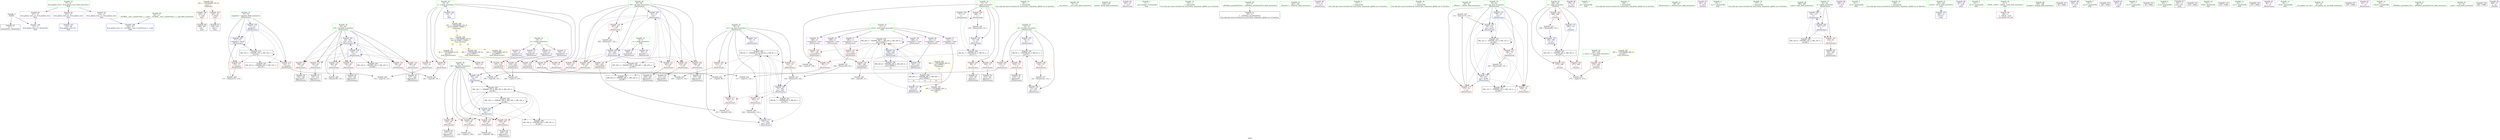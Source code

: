 digraph "SVFG" {
	label="SVFG";

	Node0x5610869118a0 [shape=record,color=grey,label="{NodeID: 0\nNullPtr}"];
	Node0x5610869118a0 -> Node0x5610869358b0[style=solid];
	Node0x5610869118a0 -> Node0x56108693bac0[style=solid];
	Node0x561086952950 [shape=record,color=yellow,style=double,label="{NodeID: 263\n35V_1 = ENCHI(MR_35V_0)\npts\{1 \}\nFun[main]}"];
	Node0x561086952950 -> Node0x5610869349d0[style=dashed];
	Node0x561086952950 -> Node0x561086934aa0[style=dashed];
	Node0x561086934760 [shape=record,color=red,label="{NodeID: 97\n133\<--14\n\<--n\n_Z9solvecasev\n}"];
	Node0x561086934760 -> Node0x561086941870[style=solid];
	Node0x561086922c30 [shape=record,color=green,label="{NodeID: 14\n38\<--1\n\<--dummyObj\nCan only get source location for instruction, argument, global var or function.}"];
	Node0x5610869352c0 [shape=record,color=red,label="{NodeID: 111\n202\<--75\n\<--cur\n_Z9solvecasev\n}"];
	Node0x5610869352c0 -> Node0x561086941270[style=solid];
	Node0x5610869334d0 [shape=record,color=green,label="{NodeID: 28\n52\<--53\n__cxa_atexit\<--__cxa_atexit_field_insensitive\n}"];
	Node0x561086938a30 [shape=record,color=grey,label="{NodeID: 208\n181 = Binary(180, 110, )\n}"];
	Node0x561086938a30 -> Node0x56108693c7f0[style=solid];
	Node0x56108693a6b0 [shape=record,color=red,label="{NodeID: 125\n209\<--85\n\<--idx\n_Z9solvecasev\n}"];
	Node0x56108693a6b0 -> Node0x561086941570[style=solid];
	Node0x561086934120 [shape=record,color=green,label="{NodeID: 42\n236\<--237\nprintf\<--printf_field_insensitive\n}"];
	Node0x561086940df0 [shape=record,color=grey,label="{NodeID: 222\n232 = cmp(231, 189, )\n}"];
	Node0x56108693b210 [shape=record,color=red,label="{NodeID: 139\n206\<--205\n\<--arrayidx44\n_Z9solvecasev\n}"];
	Node0x56108693b210 -> Node0x561086941270[style=solid];
	Node0x561086935df0 [shape=record,color=black,label="{NodeID: 56\n145\<--144\nidxprom18\<--\n_Z9solvecasev\n}"];
	Node0x56108693be30 [shape=record,color=blue,label="{NodeID: 153\n121\<--15\narrayidx9\<--\n_Z9solvecasev\n}"];
	Node0x56108693be30 -> Node0x56108693be30[style=dashed];
	Node0x56108693be30 -> Node0x561086950650[style=dashed];
	Node0x561086936950 [shape=record,color=purple,label="{NodeID: 70\n205\<--8\narrayidx44\<--a\n_Z9solvecasev\n}"];
	Node0x561086936950 -> Node0x56108693b210[style=solid];
	Node0x56108693c990 [shape=record,color=blue,label="{NodeID: 167\n87\<--15\ni35\<--\n_Z9solvecasev\n}"];
	Node0x56108693c990 -> Node0x56108693a9f0[style=dashed];
	Node0x56108693c990 -> Node0x56108693aac0[style=dashed];
	Node0x56108693c990 -> Node0x56108693ab90[style=dashed];
	Node0x56108693c990 -> Node0x56108693ac60[style=dashed];
	Node0x56108693c990 -> Node0x56108693ad30[style=dashed];
	Node0x56108693c990 -> Node0x56108693ae00[style=dashed];
	Node0x56108693c990 -> Node0x56108693cb30[style=dashed];
	Node0x56108693c990 -> Node0x56108694d550[style=dashed];
	Node0x56108693c990 -> Node0x561086950150[style=dashed];
	Node0x5610869374b0 [shape=record,color=purple,label="{NodeID: 84\n105\<--19\n\<--.str.1\n_Z9solvecasev\n}"];
	Node0x5610869120c0 [shape=record,color=green,label="{NodeID: 1\n7\<--1\n__dso_handle\<--dummyObj\nGlob }"];
	Node0x561086934830 [shape=record,color=red,label="{NodeID: 98\n141\<--14\n\<--n\n_Z9solvecasev\n}"];
	Node0x561086934830 -> Node0x561086940c70[style=solid];
	Node0x561086922d30 [shape=record,color=green,label="{NodeID: 15\n110\<--1\n\<--dummyObj\nCan only get source location for instruction, argument, global var or function.}"];
	Node0x561086935390 [shape=record,color=red,label="{NodeID: 112\n243\<--75\n\<--cur\n_Z9solvecasev\n}"];
	Node0x561086935390 -> Node0x5610869404f0[style=solid];
	Node0x5610869335d0 [shape=record,color=green,label="{NodeID: 29\n51\<--57\n_ZNSt8ios_base4InitD1Ev\<--_ZNSt8ios_base4InitD1Ev_field_insensitive\n}"];
	Node0x5610869335d0 -> Node0x561086935a80[style=solid];
	Node0x561086938bb0 [shape=record,color=grey,label="{NodeID: 209\n171 = Binary(170, 110, )\n}"];
	Node0x561086938bb0 -> Node0x56108693c580[style=solid];
	Node0x56108693a780 [shape=record,color=red,label="{NodeID: 126\n216\<--85\n\<--idx\n_Z9solvecasev\n}"];
	Node0x56108693a780 -> Node0x561086936470[style=solid];
	Node0x561086934220 [shape=record,color=green,label="{NodeID: 43\n261\<--262\n_Z5solvev\<--_Z5solvev_field_insensitive\n}"];
	Node0x561086940f70 [shape=record,color=grey,label="{NodeID: 223\n156 = cmp(151, 155, )\n}"];
	Node0x56108693b2e0 [shape=record,color=red,label="{NodeID: 140\n215\<--214\n\<--arrayidx49\n_Z9solvecasev\n}"];
	Node0x56108693b2e0 -> Node0x561086940af0[style=solid];
	Node0x561086935ec0 [shape=record,color=black,label="{NodeID: 57\n153\<--152\nidxprom21\<--\n_Z9solvecasev\n}"];
	Node0x56108693bf00 [shape=record,color=blue,label="{NodeID: 154\n73\<--125\ni4\<--inc11\n_Z9solvecasev\n}"];
	Node0x56108693bf00 -> Node0x56108694ad50[style=dashed];
	Node0x561086936a20 [shape=record,color=purple,label="{NodeID: 71\n104\<--10\narrayidx2\<--b\n_Z9solvecasev\n}"];
	Node0x56108693ca60 [shape=record,color=blue,label="{NodeID: 168\n85\<--222\nidx\<--\n_Z9solvecasev\n}"];
	Node0x56108693ca60 -> Node0x561086951550[style=dashed];
	Node0x561086937580 [shape=record,color=purple,label="{NodeID: 85\n234\<--21\n\<--.str.2\n_Z9solvecasev\n}"];
	Node0x561086916550 [shape=record,color=green,label="{NodeID: 2\n15\<--1\n\<--dummyObj\nCan only get source location for instruction, argument, global var or function.}"];
	Node0x561086953550 [shape=record,color=yellow,style=double,label="{NodeID: 265\n26V_1 = ENCHI(MR_26V_0)\npts\{130000 \}\nFun[main]|{<s0>14}}"];
	Node0x561086953550:s0 -> Node0x561086952450[style=dashed,color=red];
	Node0x561086934900 [shape=record,color=red,label="{NodeID: 99\n193\<--14\n\<--n\n_Z9solvecasev\n}"];
	Node0x561086934900 -> Node0x561086941b70[style=solid];
	Node0x5610869328d0 [shape=record,color=green,label="{NodeID: 16\n137\<--1\n\<--dummyObj\nCan only get source location for instruction, argument, global var or function.}"];
	Node0x561086935460 [shape=record,color=red,label="{NodeID: 113\n132\<--77\n\<--complete\n_Z9solvecasev\n}"];
	Node0x561086935460 -> Node0x561086941870[style=solid];
	Node0x5610869336d0 [shape=record,color=green,label="{NodeID: 30\n64\<--65\n_Z4initv\<--_Z4initv_field_insensitive\n}"];
	Node0x561086938d30 [shape=record,color=grey,label="{NodeID: 210\n174 = Binary(173, 110, )\n}"];
	Node0x561086938d30 -> Node0x56108693c650[style=solid];
	Node0x56108693a850 [shape=record,color=red,label="{NodeID: 127\n231\<--85\n\<--idx\n_Z9solvecasev\n}"];
	Node0x56108693a850 -> Node0x561086940df0[style=solid];
	Node0x561086934320 [shape=record,color=green,label="{NodeID: 44\n264\<--265\nn_tests\<--n_tests_field_insensitive\n_Z5solvev\n}"];
	Node0x561086934320 -> Node0x56108693b480[style=solid];
	Node0x5610869410f0 [shape=record,color=grey,label="{NodeID: 224\n117 = cmp(115, 116, )\n}"];
	Node0x56108693b3b0 [shape=record,color=red,label="{NodeID: 141\n219\<--218\n\<--arrayidx51\n_Z9solvecasev\n}"];
	Node0x56108693b3b0 -> Node0x561086940af0[style=solid];
	Node0x561086935f90 [shape=record,color=black,label="{NodeID: 58\n159\<--158\nidxprom24\<--\n_Z9solvecasev\n}"];
	Node0x56108693bfd0 [shape=record,color=blue,label="{NodeID: 155\n75\<--15\ncur\<--\n_Z9solvecasev\n}"];
	Node0x56108693bfd0 -> Node0x56108694df50[style=dashed];
	Node0x561086936af0 [shape=record,color=purple,label="{NodeID: 72\n154\<--10\narrayidx22\<--b\n_Z9solvecasev\n}"];
	Node0x561086936af0 -> Node0x56108693afa0[style=solid];
	Node0x56108693cb30 [shape=record,color=blue,label="{NodeID: 169\n87\<--228\ni35\<--inc57\n_Z9solvecasev\n}"];
	Node0x56108693cb30 -> Node0x56108693a9f0[style=dashed];
	Node0x56108693cb30 -> Node0x56108693aac0[style=dashed];
	Node0x56108693cb30 -> Node0x56108693ab90[style=dashed];
	Node0x56108693cb30 -> Node0x56108693ac60[style=dashed];
	Node0x56108693cb30 -> Node0x56108693ad30[style=dashed];
	Node0x56108693cb30 -> Node0x56108693ae00[style=dashed];
	Node0x56108693cb30 -> Node0x56108693cb30[style=dashed];
	Node0x56108693cb30 -> Node0x56108694d550[style=dashed];
	Node0x56108693cb30 -> Node0x561086950150[style=dashed];
	Node0x561086937650 [shape=record,color=purple,label="{NodeID: 86\n278\<--23\n\<--.str.3\n_Z5solvev\n}"];
	Node0x5610869165e0 [shape=record,color=green,label="{NodeID: 3\n17\<--1\n.str\<--dummyObj\nGlob }"];
	Node0x561086953630 [shape=record,color=yellow,style=double,label="{NodeID: 266\n33V_1 = ENCHI(MR_33V_0)\npts\{16 90000 110000 \}\nFun[main]|{<s0>14}}"];
	Node0x561086953630:s0 -> Node0x561086953880[style=dashed,color=red];
	Node0x5610869349d0 [shape=record,color=red,label="{NodeID: 100\n295\<--31\n\<--stdin\nmain\n}"];
	Node0x5610869349d0 -> Node0x561086936610[style=solid];
	Node0x5610869329d0 [shape=record,color=green,label="{NodeID: 17\n149\<--1\n\<--dummyObj\nCan only get source location for instruction, argument, global var or function.}"];
	Node0x561086935530 [shape=record,color=red,label="{NodeID: 114\n170\<--77\n\<--complete\n_Z9solvecasev\n}"];
	Node0x561086935530 -> Node0x561086938bb0[style=solid];
	Node0x5610869337d0 [shape=record,color=green,label="{NodeID: 31\n68\<--69\n_Z9solvecasev\<--_Z9solvecasev_field_insensitive\n}"];
	Node0x56108693fdb0 [shape=record,color=grey,label="{NodeID: 211\n162 = Binary(149, 161, )\n}"];
	Node0x56108693fdb0 -> Node0x561086940070[style=solid];
	Node0x56108693a920 [shape=record,color=red,label="{NodeID: 128\n239\<--85\n\<--idx\n_Z9solvecasev\n}"];
	Node0x56108693a920 -> Node0x561086936540[style=solid];
	Node0x5610869343f0 [shape=record,color=green,label="{NodeID: 45\n266\<--267\ni\<--i_field_insensitive\n_Z5solvev\n}"];
	Node0x5610869343f0 -> Node0x56108693b550[style=solid];
	Node0x5610869343f0 -> Node0x56108693b620[style=solid];
	Node0x5610869343f0 -> Node0x56108693b6f0[style=solid];
	Node0x5610869343f0 -> Node0x56108693ce70[style=solid];
	Node0x5610869343f0 -> Node0x56108693cf40[style=solid];
	Node0x561086941270 [shape=record,color=grey,label="{NodeID: 225\n207 = cmp(202, 206, )\n}"];
	Node0x56108693b480 [shape=record,color=red,label="{NodeID: 142\n274\<--264\n\<--n_tests\n_Z5solvev\n}"];
	Node0x56108693b480 -> Node0x561086940970[style=solid];
	Node0x561086936060 [shape=record,color=black,label="{NodeID: 59\n167\<--166\nidxprom26\<--\n_Z9solvecasev\n}"];
	Node0x56108694ad50 [shape=record,color=black,label="{NodeID: 239\nMR_6V_3 = PHI(MR_6V_4, MR_6V_2, )\npts\{74 \}\n}"];
	Node0x56108694ad50 -> Node0x561086934eb0[style=dashed];
	Node0x56108694ad50 -> Node0x561086934f80[style=dashed];
	Node0x56108694ad50 -> Node0x561086935050[style=dashed];
	Node0x56108694ad50 -> Node0x56108693bf00[style=dashed];
	Node0x56108693c0a0 [shape=record,color=blue,label="{NodeID: 156\n77\<--15\ncomplete\<--\n_Z9solvecasev\n}"];
	Node0x56108693c0a0 -> Node0x561086935460[style=dashed];
	Node0x56108693c0a0 -> Node0x561086935530[style=dashed];
	Node0x56108693c0a0 -> Node0x56108693c580[style=dashed];
	Node0x56108693c0a0 -> Node0x561086948f50[style=dashed];
	Node0x56108693c0a0 -> Node0x56108694bc50[style=dashed];
	Node0x561086936bc0 [shape=record,color=purple,label="{NodeID: 73\n214\<--10\narrayidx49\<--b\n_Z9solvecasev\n}"];
	Node0x561086936bc0 -> Node0x56108693b2e0[style=solid];
	Node0x56108693cc00 [shape=record,color=blue,label="{NodeID: 170\n241\<--110\narrayidx64\<--\n_Z9solvecasev\n}"];
	Node0x56108693cc00 -> Node0x561086950650[style=dashed];
	Node0x561086937720 [shape=record,color=purple,label="{NodeID: 87\n281\<--25\n\<--.str.4\n_Z5solvev\n}"];
	Node0x561086911b00 [shape=record,color=green,label="{NodeID: 4\n19\<--1\n.str.1\<--dummyObj\nGlob }"];
	Node0x561086953770 [shape=record,color=yellow,style=double,label="{NodeID: 267\n28V_1 = ENCHI(MR_28V_0)\npts\{265 \}\nFun[_Z5solvev]}"];
	Node0x561086953770 -> Node0x56108693b480[style=dashed];
	Node0x561086934aa0 [shape=record,color=red,label="{NodeID: 101\n301\<--36\n\<--stdout\nmain\n}"];
	Node0x561086934aa0 -> Node0x5610869366e0[style=solid];
	Node0x561086932ad0 [shape=record,color=green,label="{NodeID: 18\n177\<--1\n\<--dummyObj\nCan only get source location for instruction, argument, global var or function.}"];
	Node0x561086954470 [shape=record,color=yellow,style=double,label="{NodeID: 281\n22V_1 = ENCHI(MR_22V_0)\npts\{90000 \}\nFun[_Z9solvecasev]}"];
	Node0x561086954470 -> Node0x56108693b210[style=dashed];
	Node0x561086935600 [shape=record,color=red,label="{NodeID: 115\n173\<--79\n\<--res\n_Z9solvecasev\n}"];
	Node0x561086935600 -> Node0x561086938d30[style=solid];
	Node0x5610869338d0 [shape=record,color=green,label="{NodeID: 32\n71\<--72\ni\<--i_field_insensitive\n_Z9solvecasev\n}"];
	Node0x5610869338d0 -> Node0x561086934b70[style=solid];
	Node0x5610869338d0 -> Node0x561086934c40[style=solid];
	Node0x5610869338d0 -> Node0x561086934d10[style=solid];
	Node0x5610869338d0 -> Node0x561086934de0[style=solid];
	Node0x5610869338d0 -> Node0x56108693bbc0[style=solid];
	Node0x5610869338d0 -> Node0x56108693bc90[style=solid];
	Node0x56108693fef0 [shape=record,color=grey,label="{NodeID: 212\n285 = Binary(284, 110, )\n}"];
	Node0x56108693fef0 -> Node0x56108693cf40[style=solid];
	Node0x56108693a9f0 [shape=record,color=red,label="{NodeID: 129\n192\<--87\n\<--i35\n_Z9solvecasev\n}"];
	Node0x56108693a9f0 -> Node0x561086941b70[style=solid];
	Node0x5610869344c0 [shape=record,color=green,label="{NodeID: 46\n289\<--290\nmain\<--main_field_insensitive\n}"];
	Node0x5610869413f0 [shape=record,color=grey,label="{NodeID: 226\n97 = cmp(95, 96, )\n}"];
	Node0x56108693b550 [shape=record,color=red,label="{NodeID: 143\n273\<--266\n\<--i\n_Z5solvev\n}"];
	Node0x56108693b550 -> Node0x561086940970[style=solid];
	Node0x561086936130 [shape=record,color=black,label="{NodeID: 60\n185\<--184\ntobool\<--\n_Z9solvecasev\n}"];
	Node0x56108693c170 [shape=record,color=blue,label="{NodeID: 157\n79\<--15\nres\<--\n_Z9solvecasev\n}"];
	Node0x56108693c170 -> Node0x561086935600[style=dashed];
	Node0x56108693c170 -> Node0x56108693a030[style=dashed];
	Node0x56108693c170 -> Node0x56108693c650[style=dashed];
	Node0x56108693c170 -> Node0x561086949450[style=dashed];
	Node0x56108693c170 -> Node0x56108694c150[style=dashed];
	Node0x561086936c90 [shape=record,color=purple,label="{NodeID: 74\n218\<--10\narrayidx51\<--b\n_Z9solvecasev\n}"];
	Node0x561086936c90 -> Node0x56108693b3b0[style=solid];
	Node0x561086950060 [shape=record,color=black,label="{NodeID: 254\nMR_18V_2 = PHI(MR_18V_4, MR_18V_1, MR_18V_2, )\npts\{86 \}\n}"];
	Node0x561086950060 -> Node0x56108693c8c0[style=dashed];
	Node0x561086950060 -> Node0x56108694d050[style=dashed];
	Node0x561086950060 -> Node0x561086950060[style=dashed];
	Node0x56108693ccd0 [shape=record,color=blue,label="{NodeID: 171\n75\<--244\ncur\<--inc65\n_Z9solvecasev\n}"];
	Node0x56108693ccd0 -> Node0x56108694df50[style=dashed];
	Node0x5610869377f0 [shape=record,color=purple,label="{NodeID: 88\n296\<--27\n\<--.str.5\nmain\n}"];
	Node0x561086911b90 [shape=record,color=green,label="{NodeID: 5\n21\<--1\n.str.2\<--dummyObj\nGlob }"];
	Node0x561086953880 [shape=record,color=yellow,style=double,label="{NodeID: 268\n33V_1 = ENCHI(MR_33V_0)\npts\{16 90000 110000 \}\nFun[_Z5solvev]|{<s0>10|<s1>10|<s2>10}}"];
	Node0x561086953880:s0 -> Node0x561086953b80[style=dashed,color=red];
	Node0x561086953880:s1 -> Node0x561086954470[style=dashed,color=red];
	Node0x561086953880:s2 -> Node0x561086954550[style=dashed,color=red];
	Node0x561086934b70 [shape=record,color=red,label="{NodeID: 102\n95\<--71\n\<--i\n_Z9solvecasev\n}"];
	Node0x561086934b70 -> Node0x5610869413f0[style=solid];
	Node0x561086932bd0 [shape=record,color=green,label="{NodeID: 19\n189\<--1\n\<--dummyObj\nCan only get source location for instruction, argument, global var or function.}"];
	Node0x561086954550 [shape=record,color=yellow,style=double,label="{NodeID: 282\n24V_1 = ENCHI(MR_24V_0)\npts\{110000 \}\nFun[_Z9solvecasev]}"];
	Node0x561086954550 -> Node0x56108693afa0[style=dashed];
	Node0x561086954550 -> Node0x56108693b2e0[style=dashed];
	Node0x561086954550 -> Node0x56108693b3b0[style=dashed];
	Node0x561086939f60 [shape=record,color=red,label="{NodeID: 116\n246\<--79\n\<--res\n_Z9solvecasev\n}"];
	Node0x561086939f60 -> Node0x561086940370[style=solid];
	Node0x5610869339a0 [shape=record,color=green,label="{NodeID: 33\n73\<--74\ni4\<--i4_field_insensitive\n_Z9solvecasev\n}"];
	Node0x5610869339a0 -> Node0x561086934eb0[style=solid];
	Node0x5610869339a0 -> Node0x561086934f80[style=solid];
	Node0x5610869339a0 -> Node0x561086935050[style=solid];
	Node0x5610869339a0 -> Node0x56108693bd60[style=solid];
	Node0x5610869339a0 -> Node0x56108693bf00[style=solid];
	Node0x561086940070 [shape=record,color=grey,label="{NodeID: 213\n164 = Binary(163, 162, )\n}"];
	Node0x561086940070 -> Node0x56108693c3e0[style=solid];
	Node0x56108693aac0 [shape=record,color=red,label="{NodeID: 130\n196\<--87\n\<--i35\n_Z9solvecasev\n}"];
	Node0x56108693aac0 -> Node0x561086936200[style=solid];
	Node0x5610869345c0 [shape=record,color=green,label="{NodeID: 47\n292\<--293\nretval\<--retval_field_insensitive\nmain\n}"];
	Node0x5610869345c0 -> Node0x56108693d010[style=solid];
	Node0x561086956b70 [shape=record,color=yellow,style=double,label="{NodeID: 310\n26V_2 = CSCHI(MR_26V_1)\npts\{130000 \}\nCS[]}"];
	Node0x561086941570 [shape=record,color=grey,label="{NodeID: 227\n210 = cmp(209, 189, )\n}"];
	Node0x56108693b620 [shape=record,color=red,label="{NodeID: 144\n277\<--266\n\<--i\n_Z5solvev\n}"];
	Node0x561086936200 [shape=record,color=black,label="{NodeID: 61\n197\<--196\nidxprom39\<--\n_Z9solvecasev\n}"];
	Node0x56108694b750 [shape=record,color=black,label="{NodeID: 241\nMR_8V_7 = PHI(MR_8V_3, MR_8V_5, )\npts\{76 \}\n}"];
	Node0x56108693c240 [shape=record,color=blue,label="{NodeID: 158\n81\<--137\nf\<--\n_Z9solvecasev\n}"];
	Node0x56108693c240 -> Node0x56108693a100[style=dashed];
	Node0x56108693c240 -> Node0x56108693c240[style=dashed];
	Node0x56108693c240 -> Node0x56108693c720[style=dashed];
	Node0x56108693c240 -> Node0x56108694c650[style=dashed];
	Node0x561086936d60 [shape=record,color=purple,label="{NodeID: 75\n121\<--12\narrayidx9\<--state\n_Z9solvecasev\n}"];
	Node0x561086936d60 -> Node0x56108693be30[style=solid];
	Node0x561086950150 [shape=record,color=black,label="{NodeID: 255\nMR_20V_2 = PHI(MR_20V_4, MR_20V_1, MR_20V_2, )\npts\{88 \}\n}"];
	Node0x561086950150 -> Node0x56108693c990[style=dashed];
	Node0x561086950150 -> Node0x56108694d550[style=dashed];
	Node0x561086950150 -> Node0x561086950150[style=dashed];
	Node0x56108693cda0 [shape=record,color=blue,label="{NodeID: 172\n79\<--247\nres\<--inc66\n_Z9solvecasev\n}"];
	Node0x56108693cda0 -> Node0x561086935600[style=dashed];
	Node0x56108693cda0 -> Node0x56108693a030[style=dashed];
	Node0x56108693cda0 -> Node0x56108693c650[style=dashed];
	Node0x56108693cda0 -> Node0x561086949450[style=dashed];
	Node0x56108693cda0 -> Node0x56108694c150[style=dashed];
	Node0x5610869378c0 [shape=record,color=purple,label="{NodeID: 89\n297\<--29\n\<--.str.6\nmain\n}"];
	Node0x561086911c20 [shape=record,color=green,label="{NodeID: 6\n23\<--1\n.str.3\<--dummyObj\nGlob }"];
	Node0x561086934c40 [shape=record,color=red,label="{NodeID: 103\n99\<--71\n\<--i\n_Z9solvecasev\n}"];
	Node0x561086934c40 -> Node0x561086935b80[style=solid];
	Node0x561086932cd0 [shape=record,color=green,label="{NodeID: 20\n4\<--6\n_ZStL8__ioinit\<--_ZStL8__ioinit_field_insensitive\nGlob }"];
	Node0x561086932cd0 -> Node0x5610869367b0[style=solid];
	Node0x56108693a030 [shape=record,color=red,label="{NodeID: 117\n250\<--79\n\<--res\n_Z9solvecasev\n}"];
	Node0x561086933a70 [shape=record,color=green,label="{NodeID: 34\n75\<--76\ncur\<--cur_field_insensitive\n_Z9solvecasev\n}"];
	Node0x561086933a70 -> Node0x561086935120[style=solid];
	Node0x561086933a70 -> Node0x5610869351f0[style=solid];
	Node0x561086933a70 -> Node0x5610869352c0[style=solid];
	Node0x561086933a70 -> Node0x561086935390[style=solid];
	Node0x561086933a70 -> Node0x56108693bfd0[style=solid];
	Node0x561086933a70 -> Node0x56108693c3e0[style=solid];
	Node0x561086933a70 -> Node0x56108693ccd0[style=solid];
	Node0x5610869401f0 [shape=record,color=grey,label="{NodeID: 214\n228 = Binary(227, 110, )\n}"];
	Node0x5610869401f0 -> Node0x56108693cb30[style=solid];
	Node0x56108693ab90 [shape=record,color=red,label="{NodeID: 131\n203\<--87\n\<--i35\n_Z9solvecasev\n}"];
	Node0x56108693ab90 -> Node0x5610869362d0[style=solid];
	Node0x5610869356b0 [shape=record,color=green,label="{NodeID: 48\n299\<--300\nfreopen\<--freopen_field_insensitive\n}"];
	Node0x561086691540 [shape=record,color=black,label="{NodeID: 311\n90 = PHI()\n}"];
	Node0x5610869416f0 [shape=record,color=grey,label="{NodeID: 228\n148 = cmp(147, 149, )\n}"];
	Node0x56108693b6f0 [shape=record,color=red,label="{NodeID: 145\n284\<--266\n\<--i\n_Z5solvev\n}"];
	Node0x56108693b6f0 -> Node0x56108693fef0[style=solid];
	Node0x5610869362d0 [shape=record,color=black,label="{NodeID: 62\n204\<--203\nidxprom43\<--\n_Z9solvecasev\n}"];
	Node0x56108694bc50 [shape=record,color=black,label="{NodeID: 242\nMR_10V_6 = PHI(MR_10V_3, MR_10V_5, )\npts\{78 \}\n}"];
	Node0x56108693c310 [shape=record,color=blue,label="{NodeID: 159\n83\<--15\ni14\<--\n_Z9solvecasev\n}"];
	Node0x56108693c310 -> Node0x56108693a1d0[style=dashed];
	Node0x56108693c310 -> Node0x56108693a2a0[style=dashed];
	Node0x56108693c310 -> Node0x56108693a370[style=dashed];
	Node0x56108693c310 -> Node0x56108693a440[style=dashed];
	Node0x56108693c310 -> Node0x56108693a510[style=dashed];
	Node0x56108693c310 -> Node0x56108693a5e0[style=dashed];
	Node0x56108693c310 -> Node0x56108693c310[style=dashed];
	Node0x56108693c310 -> Node0x56108693c7f0[style=dashed];
	Node0x56108693c310 -> Node0x56108694cb50[style=dashed];
	Node0x561086936e30 [shape=record,color=purple,label="{NodeID: 76\n146\<--12\narrayidx19\<--state\n_Z9solvecasev\n}"];
	Node0x561086936e30 -> Node0x56108693aed0[style=solid];
	Node0x561086950650 [shape=record,color=black,label="{NodeID: 256\nMR_26V_4 = PHI(MR_26V_7, MR_26V_2, MR_26V_6, )\npts\{130000 \}\n}"];
	Node0x561086950650 -> Node0x56108693aed0[style=dashed];
	Node0x561086950650 -> Node0x56108693b070[style=dashed];
	Node0x561086950650 -> Node0x56108693b140[style=dashed];
	Node0x561086950650 -> Node0x56108693c4b0[style=dashed];
	Node0x561086950650 -> Node0x56108693cc00[style=dashed];
	Node0x561086950650 -> Node0x56108694da50[style=dashed];
	Node0x561086950650 -> Node0x561086950650[style=dashed];
	Node0x56108693ce70 [shape=record,color=blue,label="{NodeID: 173\n266\<--110\ni\<--\n_Z5solvev\n}"];
	Node0x56108693ce70 -> Node0x561086951f50[style=dashed];
	Node0x561086937990 [shape=record,color=purple,label="{NodeID: 90\n302\<--32\n\<--.str.7\nmain\n}"];
	Node0x561086911cb0 [shape=record,color=green,label="{NodeID: 7\n25\<--1\n.str.4\<--dummyObj\nGlob }"];
	Node0x561086934d10 [shape=record,color=red,label="{NodeID: 104\n102\<--71\n\<--i\n_Z9solvecasev\n}"];
	Node0x561086934d10 -> Node0x561086935c50[style=solid];
	Node0x561086932dd0 [shape=record,color=green,label="{NodeID: 21\n8\<--9\na\<--a_field_insensitive\nGlob }"];
	Node0x561086932dd0 -> Node0x561086936880[style=solid];
	Node0x561086932dd0 -> Node0x561086936950[style=solid];
	Node0x56108693a100 [shape=record,color=red,label="{NodeID: 118\n184\<--81\n\<--f\n_Z9solvecasev\n}"];
	Node0x56108693a100 -> Node0x561086936130[style=solid];
	Node0x561086933b40 [shape=record,color=green,label="{NodeID: 35\n77\<--78\ncomplete\<--complete_field_insensitive\n_Z9solvecasev\n}"];
	Node0x561086933b40 -> Node0x561086935460[style=solid];
	Node0x561086933b40 -> Node0x561086935530[style=solid];
	Node0x561086933b40 -> Node0x56108693c0a0[style=solid];
	Node0x561086933b40 -> Node0x56108693c580[style=solid];
	Node0x561086940370 [shape=record,color=grey,label="{NodeID: 215\n247 = Binary(246, 110, )\n}"];
	Node0x561086940370 -> Node0x56108693cda0[style=solid];
	Node0x56108693ac60 [shape=record,color=red,label="{NodeID: 132\n212\<--87\n\<--i35\n_Z9solvecasev\n}"];
	Node0x56108693ac60 -> Node0x5610869363a0[style=solid];
	Node0x5610869357b0 [shape=record,color=green,label="{NodeID: 49\n39\<--311\n_GLOBAL__sub_I_LinesPrower_1_1.cpp\<--_GLOBAL__sub_I_LinesPrower_1_1.cpp_field_insensitive\n}"];
	Node0x5610869357b0 -> Node0x56108693b9c0[style=solid];
	Node0x5610869642d0 [shape=record,color=black,label="{NodeID: 312\n106 = PHI()\n}"];
	Node0x561086941870 [shape=record,color=grey,label="{NodeID: 229\n134 = cmp(132, 133, )\n}"];
	Node0x56108693b7c0 [shape=record,color=blue,label="{NodeID: 146\n14\<--15\nn\<--\nGlob }"];
	Node0x56108693b7c0 -> Node0x561086953630[style=dashed];
	Node0x5610869363a0 [shape=record,color=black,label="{NodeID: 63\n213\<--212\nidxprom48\<--\n_Z9solvecasev\n}"];
	Node0x56108694c150 [shape=record,color=black,label="{NodeID: 243\nMR_12V_7 = PHI(MR_12V_3, MR_12V_5, )\npts\{80 \}\n}"];
	Node0x56108693c3e0 [shape=record,color=blue,label="{NodeID: 160\n75\<--164\ncur\<--add\n_Z9solvecasev\n}"];
	Node0x56108693c3e0 -> Node0x5610869352c0[style=dashed];
	Node0x56108693c3e0 -> Node0x561086935390[style=dashed];
	Node0x56108693c3e0 -> Node0x56108693ccd0[style=dashed];
	Node0x56108693c3e0 -> Node0x56108694b750[style=dashed];
	Node0x56108693c3e0 -> Node0x56108694df50[style=dashed];
	Node0x561086936f00 [shape=record,color=purple,label="{NodeID: 77\n160\<--12\narrayidx25\<--state\n_Z9solvecasev\n}"];
	Node0x561086936f00 -> Node0x56108693b070[style=solid];
	Node0x56108693cf40 [shape=record,color=blue,label="{NodeID: 174\n266\<--285\ni\<--inc\n_Z5solvev\n}"];
	Node0x56108693cf40 -> Node0x561086951f50[style=dashed];
	Node0x561086937a60 [shape=record,color=purple,label="{NodeID: 91\n303\<--34\n\<--.str.8\nmain\n}"];
	Node0x561086911d40 [shape=record,color=green,label="{NodeID: 8\n27\<--1\n.str.5\<--dummyObj\nGlob }"];
	Node0x561086953b80 [shape=record,color=yellow,style=double,label="{NodeID: 271\n2V_1 = ENCHI(MR_2V_0)\npts\{16 \}\nFun[_Z9solvecasev]}"];
	Node0x561086953b80 -> Node0x561086937e30[style=dashed];
	Node0x561086953b80 -> Node0x561086934690[style=dashed];
	Node0x561086953b80 -> Node0x561086934760[style=dashed];
	Node0x561086953b80 -> Node0x561086934830[style=dashed];
	Node0x561086953b80 -> Node0x561086934900[style=dashed];
	Node0x561086934de0 [shape=record,color=red,label="{NodeID: 105\n108\<--71\n\<--i\n_Z9solvecasev\n}"];
	Node0x561086934de0 -> Node0x5610869407f0[style=solid];
	Node0x561086932ed0 [shape=record,color=green,label="{NodeID: 22\n10\<--11\nb\<--b_field_insensitive\nGlob }"];
	Node0x561086932ed0 -> Node0x561086936a20[style=solid];
	Node0x561086932ed0 -> Node0x561086936af0[style=solid];
	Node0x561086932ed0 -> Node0x561086936bc0[style=solid];
	Node0x561086932ed0 -> Node0x561086936c90[style=solid];
	Node0x56108693a1d0 [shape=record,color=red,label="{NodeID: 119\n140\<--83\n\<--i14\n_Z9solvecasev\n}"];
	Node0x56108693a1d0 -> Node0x561086940c70[style=solid];
	Node0x561086933c10 [shape=record,color=green,label="{NodeID: 36\n79\<--80\nres\<--res_field_insensitive\n_Z9solvecasev\n}"];
	Node0x561086933c10 -> Node0x561086935600[style=solid];
	Node0x561086933c10 -> Node0x561086939f60[style=solid];
	Node0x561086933c10 -> Node0x56108693a030[style=solid];
	Node0x561086933c10 -> Node0x56108693c170[style=solid];
	Node0x561086933c10 -> Node0x56108693c650[style=solid];
	Node0x561086933c10 -> Node0x56108693cda0[style=solid];
	Node0x5610869404f0 [shape=record,color=grey,label="{NodeID: 216\n244 = Binary(243, 110, )\n}"];
	Node0x5610869404f0 -> Node0x56108693ccd0[style=solid];
	Node0x56108693ad30 [shape=record,color=red,label="{NodeID: 133\n222\<--87\n\<--i35\n_Z9solvecasev\n}"];
	Node0x56108693ad30 -> Node0x56108693ca60[style=solid];
	Node0x5610869358b0 [shape=record,color=black,label="{NodeID: 50\n2\<--3\ndummyVal\<--dummyVal\n}"];
	Node0x5610869643d0 [shape=record,color=black,label="{NodeID: 313\n49 = PHI()\n}"];
	Node0x5610869419f0 [shape=record,color=grey,label="{NodeID: 230\n200 = cmp(199, 15, )\n}"];
	Node0x56108693b8c0 [shape=record,color=blue,label="{NodeID: 147\n315\<--38\nllvm.global_ctors_0\<--\nGlob }"];
	Node0x561086936470 [shape=record,color=black,label="{NodeID: 64\n217\<--216\nidxprom50\<--\n_Z9solvecasev\n}"];
	Node0x56108694c650 [shape=record,color=black,label="{NodeID: 244\nMR_14V_6 = PHI(MR_14V_2, MR_14V_5, )\npts\{82 \}\n}"];
	Node0x56108693c4b0 [shape=record,color=blue,label="{NodeID: 161\n168\<--149\narrayidx27\<--\n_Z9solvecasev\n}"];
	Node0x56108693c4b0 -> Node0x56108693b140[style=dashed];
	Node0x56108693c4b0 -> Node0x56108693cc00[style=dashed];
	Node0x56108693c4b0 -> Node0x56108694da50[style=dashed];
	Node0x56108693c4b0 -> Node0x561086950650[style=dashed];
	Node0x561086936fd0 [shape=record,color=purple,label="{NodeID: 78\n168\<--12\narrayidx27\<--state\n_Z9solvecasev\n}"];
	Node0x561086936fd0 -> Node0x56108693c4b0[style=solid];
	Node0x56108693d010 [shape=record,color=blue,label="{NodeID: 175\n292\<--15\nretval\<--\nmain\n}"];
	Node0x561086937b30 [shape=record,color=purple,label="{NodeID: 92\n315\<--37\nllvm.global_ctors_0\<--llvm.global_ctors\nGlob }"];
	Node0x561086937b30 -> Node0x56108693b8c0[style=solid];
	Node0x5610869227b0 [shape=record,color=green,label="{NodeID: 9\n29\<--1\n.str.6\<--dummyObj\nGlob }"];
	Node0x561086934eb0 [shape=record,color=red,label="{NodeID: 106\n115\<--73\n\<--i4\n_Z9solvecasev\n}"];
	Node0x561086934eb0 -> Node0x5610869410f0[style=solid];
	Node0x561086932fd0 [shape=record,color=green,label="{NodeID: 23\n12\<--13\nstate\<--state_field_insensitive\nGlob }"];
	Node0x561086932fd0 -> Node0x561086936d60[style=solid];
	Node0x561086932fd0 -> Node0x561086936e30[style=solid];
	Node0x561086932fd0 -> Node0x561086936f00[style=solid];
	Node0x561086932fd0 -> Node0x561086936fd0[style=solid];
	Node0x561086932fd0 -> Node0x5610869370a0[style=solid];
	Node0x561086932fd0 -> Node0x561086937170[style=solid];
	Node0x56108693a2a0 [shape=record,color=red,label="{NodeID: 120\n144\<--83\n\<--i14\n_Z9solvecasev\n}"];
	Node0x56108693a2a0 -> Node0x561086935df0[style=solid];
	Node0x561086933ce0 [shape=record,color=green,label="{NodeID: 37\n81\<--82\nf\<--f_field_insensitive\n_Z9solvecasev\n}"];
	Node0x561086933ce0 -> Node0x56108693a100[style=solid];
	Node0x561086933ce0 -> Node0x56108693c240[style=solid];
	Node0x561086933ce0 -> Node0x56108693c720[style=solid];
	Node0x561086940670 [shape=record,color=grey,label="{NodeID: 217\n125 = Binary(124, 110, )\n}"];
	Node0x561086940670 -> Node0x56108693bf00[style=solid];
	Node0x56108693ae00 [shape=record,color=red,label="{NodeID: 134\n227\<--87\n\<--i35\n_Z9solvecasev\n}"];
	Node0x56108693ae00 -> Node0x5610869401f0[style=solid];
	Node0x5610869359b0 [shape=record,color=black,label="{NodeID: 51\n291\<--15\nmain_ret\<--\nmain\n}"];
	Node0x5610869644d0 [shape=record,color=black,label="{NodeID: 314\n235 = PHI()\n}"];
	Node0x561086941b70 [shape=record,color=grey,label="{NodeID: 231\n194 = cmp(192, 193, )\n}"];
	Node0x56108693b9c0 [shape=record,color=blue,label="{NodeID: 148\n316\<--39\nllvm.global_ctors_1\<--_GLOBAL__sub_I_LinesPrower_1_1.cpp\nGlob }"];
	Node0x561086936540 [shape=record,color=black,label="{NodeID: 65\n240\<--239\nidxprom63\<--\n_Z9solvecasev\n}"];
	Node0x56108694cb50 [shape=record,color=black,label="{NodeID: 245\nMR_16V_6 = PHI(MR_16V_2, MR_16V_4, )\npts\{84 \}\n}"];
	Node0x56108693c580 [shape=record,color=blue,label="{NodeID: 162\n77\<--171\ncomplete\<--inc28\n_Z9solvecasev\n}"];
	Node0x56108693c580 -> Node0x561086948f50[style=dashed];
	Node0x5610869370a0 [shape=record,color=purple,label="{NodeID: 79\n198\<--12\narrayidx40\<--state\n_Z9solvecasev\n}"];
	Node0x5610869370a0 -> Node0x56108693b140[style=solid];
	Node0x561086951550 [shape=record,color=black,label="{NodeID: 259\nMR_18V_7 = PHI(MR_18V_6, MR_18V_4, MR_18V_4, )\npts\{86 \}\n}"];
	Node0x561086951550 -> Node0x56108693a6b0[style=dashed];
	Node0x561086951550 -> Node0x56108693a780[style=dashed];
	Node0x561086951550 -> Node0x56108693a850[style=dashed];
	Node0x561086951550 -> Node0x56108693a920[style=dashed];
	Node0x561086951550 -> Node0x56108693ca60[style=dashed];
	Node0x561086951550 -> Node0x56108694d050[style=dashed];
	Node0x561086951550 -> Node0x561086950060[style=dashed];
	Node0x561086951550 -> Node0x561086951550[style=dashed];
	Node0x561086937c30 [shape=record,color=purple,label="{NodeID: 93\n316\<--37\nllvm.global_ctors_1\<--llvm.global_ctors\nGlob }"];
	Node0x561086937c30 -> Node0x56108693b9c0[style=solid];
	Node0x561086922870 [shape=record,color=green,label="{NodeID: 10\n31\<--1\nstdin\<--dummyObj\nGlob }"];
	Node0x561086934f80 [shape=record,color=red,label="{NodeID: 107\n119\<--73\n\<--i4\n_Z9solvecasev\n}"];
	Node0x561086934f80 -> Node0x561086935d20[style=solid];
	Node0x5610869330d0 [shape=record,color=green,label="{NodeID: 24\n14\<--16\nn\<--n_field_insensitive\nGlob }"];
	Node0x5610869330d0 -> Node0x561086937e30[style=solid];
	Node0x5610869330d0 -> Node0x561086934690[style=solid];
	Node0x5610869330d0 -> Node0x561086934760[style=solid];
	Node0x5610869330d0 -> Node0x561086934830[style=solid];
	Node0x5610869330d0 -> Node0x561086934900[style=solid];
	Node0x5610869330d0 -> Node0x56108693b7c0[style=solid];
	Node0x56108693a370 [shape=record,color=red,label="{NodeID: 121\n152\<--83\n\<--i14\n_Z9solvecasev\n}"];
	Node0x56108693a370 -> Node0x561086935ec0[style=solid];
	Node0x561086933db0 [shape=record,color=green,label="{NodeID: 38\n83\<--84\ni14\<--i14_field_insensitive\n_Z9solvecasev\n}"];
	Node0x561086933db0 -> Node0x56108693a1d0[style=solid];
	Node0x561086933db0 -> Node0x56108693a2a0[style=solid];
	Node0x561086933db0 -> Node0x56108693a370[style=solid];
	Node0x561086933db0 -> Node0x56108693a440[style=solid];
	Node0x561086933db0 -> Node0x56108693a510[style=solid];
	Node0x561086933db0 -> Node0x56108693a5e0[style=solid];
	Node0x561086933db0 -> Node0x56108693c310[style=solid];
	Node0x561086933db0 -> Node0x56108693c7f0[style=solid];
	Node0x5610869407f0 [shape=record,color=grey,label="{NodeID: 218\n109 = Binary(108, 110, )\n}"];
	Node0x5610869407f0 -> Node0x56108693bc90[style=solid];
	Node0x56108693aed0 [shape=record,color=red,label="{NodeID: 135\n147\<--146\n\<--arrayidx19\n_Z9solvecasev\n}"];
	Node0x56108693aed0 -> Node0x5610869416f0[style=solid];
	Node0x561086935a80 [shape=record,color=black,label="{NodeID: 52\n50\<--51\n\<--_ZNSt8ios_base4InitD1Ev\nCan only get source location for instruction, argument, global var or function.}"];
	Node0x5610869645d0 [shape=record,color=black,label="{NodeID: 315\n252 = PHI()\n}"];
	Node0x56108693bac0 [shape=record,color=blue, style = dotted,label="{NodeID: 149\n317\<--3\nllvm.global_ctors_2\<--dummyVal\nGlob }"];
	Node0x561086936610 [shape=record,color=black,label="{NodeID: 66\n298\<--295\ncall\<--\nmain\n}"];
	Node0x56108694d050 [shape=record,color=black,label="{NodeID: 246\nMR_18V_8 = PHI(MR_18V_2, MR_18V_4, )\npts\{86 \}\n}"];
	Node0x56108693c650 [shape=record,color=blue,label="{NodeID: 163\n79\<--174\nres\<--inc29\n_Z9solvecasev\n}"];
	Node0x56108693c650 -> Node0x561086949450[style=dashed];
	Node0x561086937170 [shape=record,color=purple,label="{NodeID: 80\n241\<--12\narrayidx64\<--state\n_Z9solvecasev\n}"];
	Node0x561086937170 -> Node0x56108693cc00[style=solid];
	Node0x561086951a50 [shape=record,color=black,label="{NodeID: 260\nMR_4V_3 = PHI(MR_4V_4, MR_4V_2, )\npts\{72 \}\n}"];
	Node0x561086951a50 -> Node0x561086934b70[style=dashed];
	Node0x561086951a50 -> Node0x561086934c40[style=dashed];
	Node0x561086951a50 -> Node0x561086934d10[style=dashed];
	Node0x561086951a50 -> Node0x561086934de0[style=dashed];
	Node0x561086951a50 -> Node0x56108693bc90[style=dashed];
	Node0x561086937d30 [shape=record,color=purple,label="{NodeID: 94\n317\<--37\nllvm.global_ctors_2\<--llvm.global_ctors\nGlob }"];
	Node0x561086937d30 -> Node0x56108693bac0[style=solid];
	Node0x561086922930 [shape=record,color=green,label="{NodeID: 11\n32\<--1\n.str.7\<--dummyObj\nGlob }"];
	Node0x561086935050 [shape=record,color=red,label="{NodeID: 108\n124\<--73\n\<--i4\n_Z9solvecasev\n}"];
	Node0x561086935050 -> Node0x561086940670[style=solid];
	Node0x5610869331d0 [shape=record,color=green,label="{NodeID: 25\n37\<--41\nllvm.global_ctors\<--llvm.global_ctors_field_insensitive\nGlob }"];
	Node0x5610869331d0 -> Node0x561086937b30[style=solid];
	Node0x5610869331d0 -> Node0x561086937c30[style=solid];
	Node0x5610869331d0 -> Node0x561086937d30[style=solid];
	Node0x56108693a440 [shape=record,color=red,label="{NodeID: 122\n158\<--83\n\<--i14\n_Z9solvecasev\n}"];
	Node0x56108693a440 -> Node0x561086935f90[style=solid];
	Node0x561086933e80 [shape=record,color=green,label="{NodeID: 39\n85\<--86\nidx\<--idx_field_insensitive\n_Z9solvecasev\n}"];
	Node0x561086933e80 -> Node0x56108693a6b0[style=solid];
	Node0x561086933e80 -> Node0x56108693a780[style=solid];
	Node0x561086933e80 -> Node0x56108693a850[style=solid];
	Node0x561086933e80 -> Node0x56108693a920[style=solid];
	Node0x561086933e80 -> Node0x56108693c8c0[style=solid];
	Node0x561086933e80 -> Node0x56108693ca60[style=solid];
	Node0x561086940970 [shape=record,color=grey,label="{NodeID: 219\n275 = cmp(273, 274, )\n}"];
	Node0x56108693afa0 [shape=record,color=red,label="{NodeID: 136\n155\<--154\n\<--arrayidx22\n_Z9solvecasev\n}"];
	Node0x56108693afa0 -> Node0x561086940f70[style=solid];
	Node0x561086935b80 [shape=record,color=black,label="{NodeID: 53\n100\<--99\nidxprom\<--\n_Z9solvecasev\n}"];
	Node0x5610869646d0 [shape=record,color=black,label="{NodeID: 316\n270 = PHI()\n}"];
	Node0x561086948f50 [shape=record,color=black,label="{NodeID: 233\nMR_10V_5 = PHI(MR_10V_4, MR_10V_3, )\npts\{78 \}\n}"];
	Node0x561086948f50 -> Node0x561086935460[style=dashed];
	Node0x561086948f50 -> Node0x561086935530[style=dashed];
	Node0x561086948f50 -> Node0x56108693c580[style=dashed];
	Node0x561086948f50 -> Node0x561086948f50[style=dashed];
	Node0x561086948f50 -> Node0x56108694bc50[style=dashed];
	Node0x56108693bbc0 [shape=record,color=blue,label="{NodeID: 150\n71\<--15\ni\<--\n_Z9solvecasev\n}"];
	Node0x56108693bbc0 -> Node0x561086951a50[style=dashed];
	Node0x5610869366e0 [shape=record,color=black,label="{NodeID: 67\n304\<--301\ncall1\<--\nmain\n}"];
	Node0x56108694d550 [shape=record,color=black,label="{NodeID: 247\nMR_20V_6 = PHI(MR_20V_2, MR_20V_4, )\npts\{88 \}\n}"];
	Node0x56108693c720 [shape=record,color=blue,label="{NodeID: 164\n81\<--177\nf\<--\n_Z9solvecasev\n}"];
	Node0x56108693c720 -> Node0x56108693a100[style=dashed];
	Node0x56108693c720 -> Node0x56108693c240[style=dashed];
	Node0x56108693c720 -> Node0x56108694c650[style=dashed];
	Node0x561086937240 [shape=record,color=purple,label="{NodeID: 81\n89\<--17\n\<--.str\n_Z9solvecasev\n}"];
	Node0x561086951f50 [shape=record,color=black,label="{NodeID: 261\nMR_30V_3 = PHI(MR_30V_4, MR_30V_2, )\npts\{267 \}\n}"];
	Node0x561086951f50 -> Node0x56108693b550[style=dashed];
	Node0x561086951f50 -> Node0x56108693b620[style=dashed];
	Node0x561086951f50 -> Node0x56108693b6f0[style=dashed];
	Node0x561086951f50 -> Node0x56108693cf40[style=dashed];
	Node0x561086937e30 [shape=record,color=red,label="{NodeID: 95\n96\<--14\n\<--n\n_Z9solvecasev\n}"];
	Node0x561086937e30 -> Node0x5610869413f0[style=solid];
	Node0x561086922a30 [shape=record,color=green,label="{NodeID: 12\n34\<--1\n.str.8\<--dummyObj\nGlob }"];
	Node0x561086935120 [shape=record,color=red,label="{NodeID: 109\n151\<--75\n\<--cur\n_Z9solvecasev\n}"];
	Node0x561086935120 -> Node0x561086940f70[style=solid];
	Node0x5610869332d0 [shape=record,color=green,label="{NodeID: 26\n42\<--43\n__cxx_global_var_init\<--__cxx_global_var_init_field_insensitive\n}"];
	Node0x56108693a510 [shape=record,color=red,label="{NodeID: 123\n166\<--83\n\<--i14\n_Z9solvecasev\n}"];
	Node0x56108693a510 -> Node0x561086936060[style=solid];
	Node0x561086933f50 [shape=record,color=green,label="{NodeID: 40\n87\<--88\ni35\<--i35_field_insensitive\n_Z9solvecasev\n}"];
	Node0x561086933f50 -> Node0x56108693a9f0[style=solid];
	Node0x561086933f50 -> Node0x56108693aac0[style=solid];
	Node0x561086933f50 -> Node0x56108693ab90[style=solid];
	Node0x561086933f50 -> Node0x56108693ac60[style=solid];
	Node0x561086933f50 -> Node0x56108693ad30[style=solid];
	Node0x561086933f50 -> Node0x56108693ae00[style=solid];
	Node0x561086933f50 -> Node0x56108693c990[style=solid];
	Node0x561086933f50 -> Node0x56108693cb30[style=solid];
	Node0x561086940af0 [shape=record,color=grey,label="{NodeID: 220\n220 = cmp(215, 219, )\n}"];
	Node0x56108693b070 [shape=record,color=red,label="{NodeID: 137\n161\<--160\n\<--arrayidx25\n_Z9solvecasev\n}"];
	Node0x56108693b070 -> Node0x56108693fdb0[style=solid];
	Node0x561086935c50 [shape=record,color=black,label="{NodeID: 54\n103\<--102\nidxprom1\<--\n_Z9solvecasev\n}"];
	Node0x5610869647d0 [shape=record,color=black,label="{NodeID: 317\n279 = PHI()\n}"];
	Node0x561086949450 [shape=record,color=black,label="{NodeID: 234\nMR_12V_5 = PHI(MR_12V_4, MR_12V_3, )\npts\{80 \}\n}"];
	Node0x561086949450 -> Node0x561086935600[style=dashed];
	Node0x561086949450 -> Node0x561086939f60[style=dashed];
	Node0x561086949450 -> Node0x56108693a030[style=dashed];
	Node0x561086949450 -> Node0x56108693c650[style=dashed];
	Node0x561086949450 -> Node0x56108693cda0[style=dashed];
	Node0x561086949450 -> Node0x561086949450[style=dashed];
	Node0x561086949450 -> Node0x56108694c150[style=dashed];
	Node0x56108693bc90 [shape=record,color=blue,label="{NodeID: 151\n71\<--109\ni\<--inc\n_Z9solvecasev\n}"];
	Node0x56108693bc90 -> Node0x561086951a50[style=dashed];
	Node0x5610869367b0 [shape=record,color=purple,label="{NodeID: 68\n48\<--4\n\<--_ZStL8__ioinit\n__cxx_global_var_init\n}"];
	Node0x56108694da50 [shape=record,color=black,label="{NodeID: 248\nMR_26V_8 = PHI(MR_26V_4, MR_26V_6, )\npts\{130000 \}\n|{<s0>10}}"];
	Node0x56108694da50:s0 -> Node0x561086952450[style=dashed,color=blue];
	Node0x56108693c7f0 [shape=record,color=blue,label="{NodeID: 165\n83\<--181\ni14\<--inc31\n_Z9solvecasev\n}"];
	Node0x56108693c7f0 -> Node0x56108693a1d0[style=dashed];
	Node0x56108693c7f0 -> Node0x56108693a2a0[style=dashed];
	Node0x56108693c7f0 -> Node0x56108693a370[style=dashed];
	Node0x56108693c7f0 -> Node0x56108693a440[style=dashed];
	Node0x56108693c7f0 -> Node0x56108693a510[style=dashed];
	Node0x56108693c7f0 -> Node0x56108693a5e0[style=dashed];
	Node0x56108693c7f0 -> Node0x56108693c310[style=dashed];
	Node0x56108693c7f0 -> Node0x56108693c7f0[style=dashed];
	Node0x56108693c7f0 -> Node0x56108694cb50[style=dashed];
	Node0x561086937310 [shape=record,color=purple,label="{NodeID: 82\n251\<--17\n\<--.str\n_Z9solvecasev\n}"];
	Node0x561086952450 [shape=record,color=black,label="{NodeID: 262\nMR_26V_2 = PHI(MR_26V_3, MR_26V_1, )\npts\{130000 \}\n|{<s0>10|<s1>10|<s2>14}}"];
	Node0x561086952450:s0 -> Node0x56108693be30[style=dashed,color=red];
	Node0x561086952450:s1 -> Node0x561086950650[style=dashed,color=red];
	Node0x561086952450:s2 -> Node0x561086956b70[style=dashed,color=blue];
	Node0x561086934690 [shape=record,color=red,label="{NodeID: 96\n116\<--14\n\<--n\n_Z9solvecasev\n}"];
	Node0x561086934690 -> Node0x5610869410f0[style=solid];
	Node0x561086922b30 [shape=record,color=green,label="{NodeID: 13\n36\<--1\nstdout\<--dummyObj\nGlob }"];
	Node0x5610869351f0 [shape=record,color=red,label="{NodeID: 110\n163\<--75\n\<--cur\n_Z9solvecasev\n}"];
	Node0x5610869351f0 -> Node0x561086940070[style=solid];
	Node0x5610869333d0 [shape=record,color=green,label="{NodeID: 27\n46\<--47\n_ZNSt8ios_base4InitC1Ev\<--_ZNSt8ios_base4InitC1Ev_field_insensitive\n}"];
	Node0x56108693a5e0 [shape=record,color=red,label="{NodeID: 124\n180\<--83\n\<--i14\n_Z9solvecasev\n}"];
	Node0x56108693a5e0 -> Node0x561086938a30[style=solid];
	Node0x561086934020 [shape=record,color=green,label="{NodeID: 41\n91\<--92\nscanf\<--scanf_field_insensitive\n}"];
	Node0x561086940c70 [shape=record,color=grey,label="{NodeID: 221\n142 = cmp(140, 141, )\n}"];
	Node0x56108693b140 [shape=record,color=red,label="{NodeID: 138\n199\<--198\n\<--arrayidx40\n_Z9solvecasev\n}"];
	Node0x56108693b140 -> Node0x5610869419f0[style=solid];
	Node0x561086935d20 [shape=record,color=black,label="{NodeID: 55\n120\<--119\nidxprom8\<--\n_Z9solvecasev\n}"];
	Node0x5610869648d0 [shape=record,color=black,label="{NodeID: 318\n282 = PHI()\n}"];
	Node0x56108693bd60 [shape=record,color=blue,label="{NodeID: 152\n73\<--15\ni4\<--\n_Z9solvecasev\n}"];
	Node0x56108693bd60 -> Node0x56108694ad50[style=dashed];
	Node0x561086936880 [shape=record,color=purple,label="{NodeID: 69\n101\<--8\narrayidx\<--a\n_Z9solvecasev\n}"];
	Node0x56108694df50 [shape=record,color=black,label="{NodeID: 249\nMR_8V_3 = PHI(MR_8V_6, MR_8V_2, MR_8V_5, )\npts\{76 \}\n}"];
	Node0x56108694df50 -> Node0x561086935120[style=dashed];
	Node0x56108694df50 -> Node0x5610869351f0[style=dashed];
	Node0x56108694df50 -> Node0x5610869352c0[style=dashed];
	Node0x56108694df50 -> Node0x561086935390[style=dashed];
	Node0x56108694df50 -> Node0x56108693c3e0[style=dashed];
	Node0x56108694df50 -> Node0x56108693ccd0[style=dashed];
	Node0x56108694df50 -> Node0x56108694b750[style=dashed];
	Node0x56108694df50 -> Node0x56108694df50[style=dashed];
	Node0x56108693c8c0 [shape=record,color=blue,label="{NodeID: 166\n85\<--189\nidx\<--\n_Z9solvecasev\n}"];
	Node0x56108693c8c0 -> Node0x56108693a6b0[style=dashed];
	Node0x56108693c8c0 -> Node0x56108693a780[style=dashed];
	Node0x56108693c8c0 -> Node0x56108693a850[style=dashed];
	Node0x56108693c8c0 -> Node0x56108693a920[style=dashed];
	Node0x56108693c8c0 -> Node0x56108693ca60[style=dashed];
	Node0x56108693c8c0 -> Node0x56108694d050[style=dashed];
	Node0x56108693c8c0 -> Node0x561086950060[style=dashed];
	Node0x56108693c8c0 -> Node0x561086951550[style=dashed];
	Node0x5610869373e0 [shape=record,color=purple,label="{NodeID: 83\n269\<--17\n\<--.str\n_Z5solvev\n}"];
}
